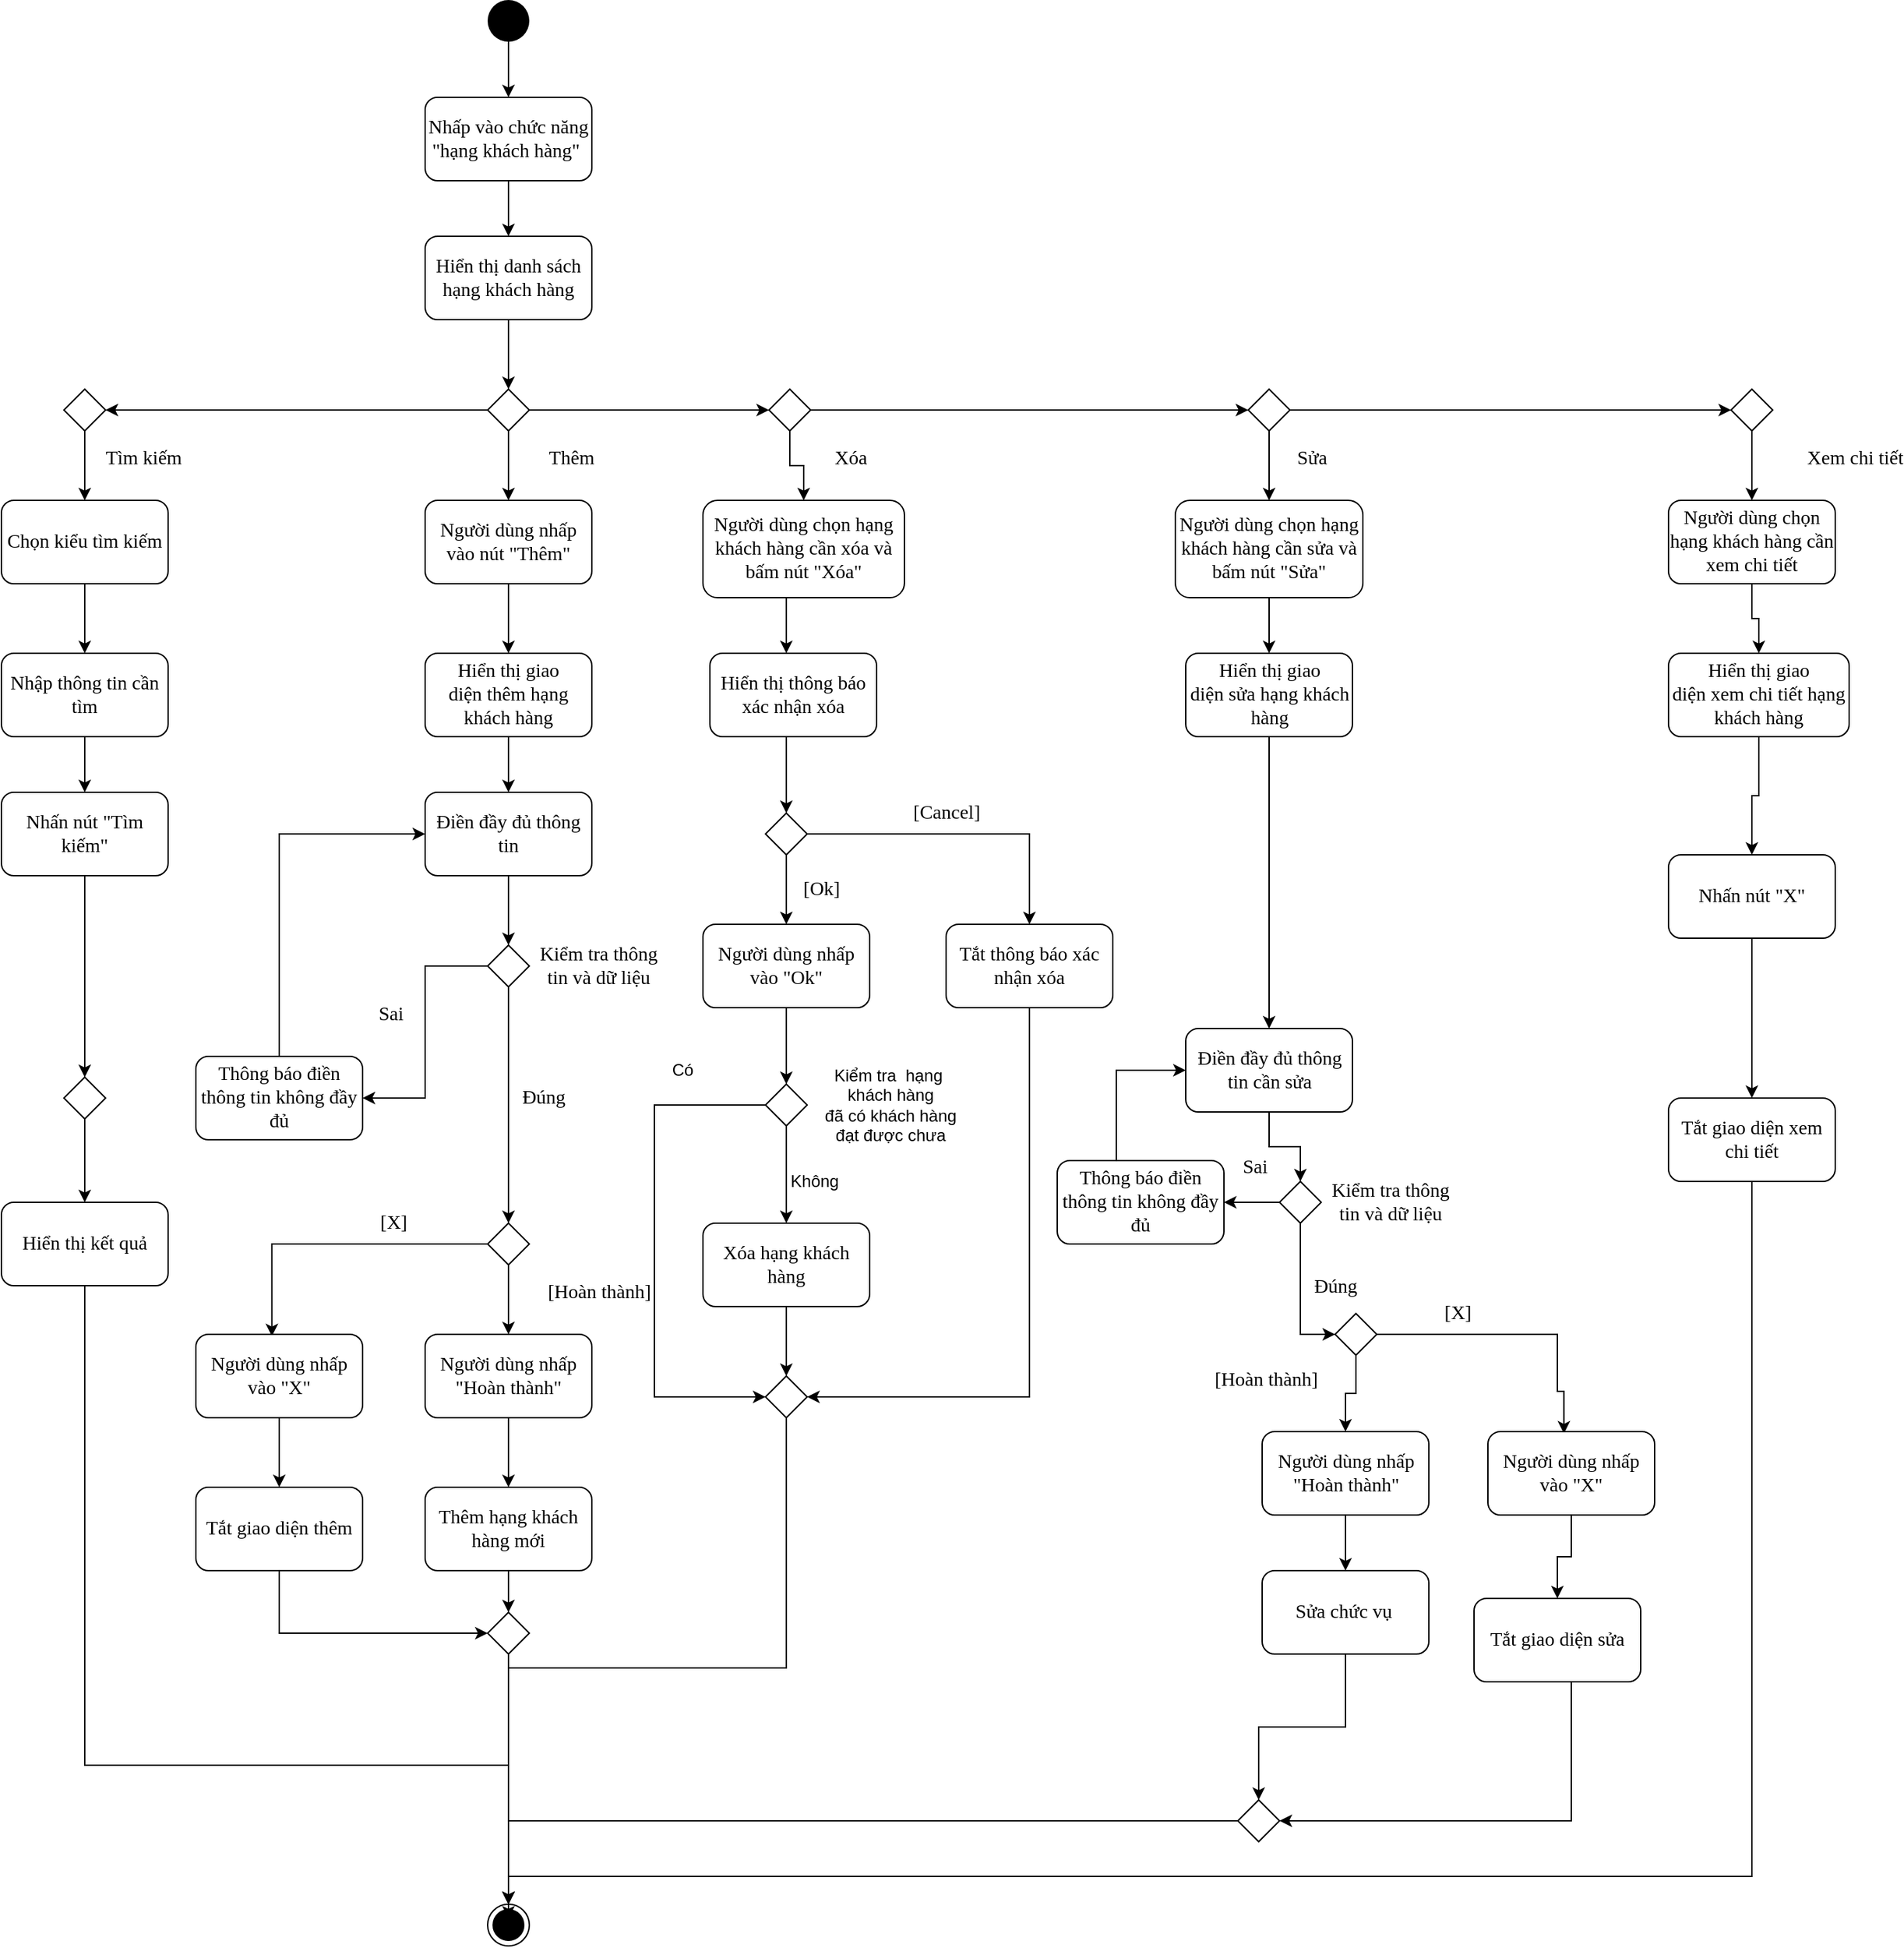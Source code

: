 <mxfile version="16.0.3" type="google"><diagram id="R2lEEEUBdFMjLlhIrx00" name="Page-1"><mxGraphModel dx="1085" dy="531" grid="1" gridSize="10" guides="1" tooltips="1" connect="1" arrows="1" fold="1" page="1" pageScale="1" pageWidth="850" pageHeight="1100" math="0" shadow="0" extFonts="Permanent Marker^https://fonts.googleapis.com/css?family=Permanent+Marker"><root><mxCell id="0"/><mxCell id="1" parent="0"/><mxCell id="E8nqPYiwU0nklTF7aahl-377" style="edgeStyle=orthogonalEdgeStyle;rounded=0;orthogonalLoop=1;jettySize=auto;html=1;fontFamily=Verdana;fontSize=14;" edge="1" parent="1" source="E8nqPYiwU0nklTF7aahl-378" target="E8nqPYiwU0nklTF7aahl-380"><mxGeometry relative="1" as="geometry"/></mxCell><mxCell id="E8nqPYiwU0nklTF7aahl-378" value="" style="ellipse;fillColor=#000000;strokeColor=none;fontFamily=Verdana;fontSize=14;" vertex="1" parent="1"><mxGeometry x="370" y="70" width="30" height="30" as="geometry"/></mxCell><mxCell id="E8nqPYiwU0nklTF7aahl-379" style="edgeStyle=orthogonalEdgeStyle;rounded=0;orthogonalLoop=1;jettySize=auto;html=1;fontFamily=Verdana;fontSize=14;" edge="1" parent="1" source="E8nqPYiwU0nklTF7aahl-380" target="E8nqPYiwU0nklTF7aahl-382"><mxGeometry relative="1" as="geometry"/></mxCell><mxCell id="E8nqPYiwU0nklTF7aahl-380" value="Nhấp vào chức năng &quot;hạng khách hàng&quot;&amp;nbsp;" style="rounded=1;whiteSpace=wrap;html=1;fontFamily=Verdana;fontSize=14;" vertex="1" parent="1"><mxGeometry x="325" y="140" width="120" height="60" as="geometry"/></mxCell><mxCell id="E8nqPYiwU0nklTF7aahl-381" style="edgeStyle=orthogonalEdgeStyle;rounded=0;orthogonalLoop=1;jettySize=auto;html=1;entryX=0.5;entryY=0;entryDx=0;entryDy=0;fontFamily=Verdana;fontSize=14;" edge="1" parent="1" source="E8nqPYiwU0nklTF7aahl-382" target="E8nqPYiwU0nklTF7aahl-389"><mxGeometry relative="1" as="geometry"/></mxCell><mxCell id="E8nqPYiwU0nklTF7aahl-382" value="&lt;span style=&quot;font-size: 14px&quot;&gt;Hiển thị danh sách hạng khách hàng&lt;/span&gt;" style="rounded=1;whiteSpace=wrap;html=1;fontFamily=Verdana;fontSize=14;" vertex="1" parent="1"><mxGeometry x="325" y="240" width="120" height="60" as="geometry"/></mxCell><mxCell id="E8nqPYiwU0nklTF7aahl-383" style="edgeStyle=orthogonalEdgeStyle;rounded=0;orthogonalLoop=1;jettySize=auto;html=1;fontFamily=Verdana;entryX=0.5;entryY=0;entryDx=0;entryDy=0;fontSize=14;" edge="1" parent="1" source="E8nqPYiwU0nklTF7aahl-389" target="E8nqPYiwU0nklTF7aahl-401"><mxGeometry relative="1" as="geometry"><mxPoint x="390" y="430" as="targetPoint"/><Array as="points"/></mxGeometry></mxCell><mxCell id="E8nqPYiwU0nklTF7aahl-384" value="Thêm" style="edgeLabel;html=1;align=center;verticalAlign=middle;resizable=0;points=[];fontFamily=Verdana;fontSize=14;" vertex="1" connectable="0" parent="E8nqPYiwU0nklTF7aahl-383"><mxGeometry x="0.241" y="1" relative="1" as="geometry"><mxPoint x="44" y="-10.83" as="offset"/></mxGeometry></mxCell><mxCell id="E8nqPYiwU0nklTF7aahl-385" style="edgeStyle=orthogonalEdgeStyle;rounded=0;orthogonalLoop=1;jettySize=auto;html=1;entryX=0;entryY=0.5;entryDx=0;entryDy=0;fontFamily=Verdana;fontSize=14;" edge="1" parent="1" source="E8nqPYiwU0nklTF7aahl-389" target="E8nqPYiwU0nklTF7aahl-414"><mxGeometry relative="1" as="geometry"/></mxCell><mxCell id="E8nqPYiwU0nklTF7aahl-386" value="Xóa" style="edgeLabel;html=1;align=center;verticalAlign=middle;resizable=0;points=[];fontFamily=Verdana;fontSize=14;" vertex="1" connectable="0" parent="E8nqPYiwU0nklTF7aahl-385"><mxGeometry x="0.148" y="2" relative="1" as="geometry"><mxPoint x="132" y="37" as="offset"/></mxGeometry></mxCell><mxCell id="E8nqPYiwU0nklTF7aahl-387" style="edgeStyle=orthogonalEdgeStyle;rounded=0;orthogonalLoop=1;jettySize=auto;html=1;entryX=1;entryY=0.5;entryDx=0;entryDy=0;fontFamily=Verdana;fontSize=14;" edge="1" parent="1" source="E8nqPYiwU0nklTF7aahl-389" target="E8nqPYiwU0nklTF7aahl-454"><mxGeometry relative="1" as="geometry"/></mxCell><mxCell id="E8nqPYiwU0nklTF7aahl-388" value="&lt;span style=&quot;font-size: 14px&quot;&gt;Tìm kiếm&lt;/span&gt;" style="edgeLabel;html=1;align=center;verticalAlign=middle;resizable=0;points=[];fontFamily=Verdana;fontSize=14;" vertex="1" connectable="0" parent="E8nqPYiwU0nklTF7aahl-387"><mxGeometry x="0.184" y="2" relative="1" as="geometry"><mxPoint x="-85" y="33" as="offset"/></mxGeometry></mxCell><mxCell id="E8nqPYiwU0nklTF7aahl-389" value="" style="rhombus;fontFamily=Verdana;fontSize=14;" vertex="1" parent="1"><mxGeometry x="370" y="350" width="30" height="30" as="geometry"/></mxCell><mxCell id="E8nqPYiwU0nklTF7aahl-390" style="edgeStyle=orthogonalEdgeStyle;rounded=0;orthogonalLoop=1;jettySize=auto;html=1;fontFamily=Verdana;fontSize=14;" edge="1" parent="1" source="E8nqPYiwU0nklTF7aahl-391" target="E8nqPYiwU0nklTF7aahl-393"><mxGeometry relative="1" as="geometry"/></mxCell><mxCell id="E8nqPYiwU0nklTF7aahl-391" value="&lt;span style=&quot;font-size: 14px&quot;&gt;Hiển thị&amp;nbsp;&lt;/span&gt;giao diện&lt;span style=&quot;font-size: 14px&quot;&gt;&amp;nbsp;thêm hạng khách hàng&lt;/span&gt;" style="rounded=1;whiteSpace=wrap;html=1;fontFamily=Verdana;fontSize=14;" vertex="1" parent="1"><mxGeometry x="325" y="540" width="120" height="60" as="geometry"/></mxCell><mxCell id="E8nqPYiwU0nklTF7aahl-392" style="edgeStyle=orthogonalEdgeStyle;rounded=0;orthogonalLoop=1;jettySize=auto;html=1;entryX=0.5;entryY=0;entryDx=0;entryDy=0;fontFamily=Verdana;fontSize=14;" edge="1" parent="1" source="E8nqPYiwU0nklTF7aahl-393" target="E8nqPYiwU0nklTF7aahl-465"><mxGeometry relative="1" as="geometry"/></mxCell><mxCell id="E8nqPYiwU0nklTF7aahl-393" value="Điền đầy đủ thông tin" style="rounded=1;whiteSpace=wrap;html=1;fontFamily=Verdana;fontSize=14;" vertex="1" parent="1"><mxGeometry x="325" y="640" width="120" height="60" as="geometry"/></mxCell><mxCell id="E8nqPYiwU0nklTF7aahl-394" style="edgeStyle=orthogonalEdgeStyle;rounded=0;orthogonalLoop=1;jettySize=auto;html=1;fontFamily=Verdana;fontSize=14;" edge="1" parent="1" source="E8nqPYiwU0nklTF7aahl-395" target="E8nqPYiwU0nklTF7aahl-403"><mxGeometry relative="1" as="geometry"/></mxCell><mxCell id="E8nqPYiwU0nklTF7aahl-395" value="Người dùng nhấp &quot;Hoàn thành&quot;" style="rounded=1;whiteSpace=wrap;html=1;fontFamily=Verdana;fontSize=14;" vertex="1" parent="1"><mxGeometry x="325" y="1030" width="120" height="60" as="geometry"/></mxCell><mxCell id="E8nqPYiwU0nklTF7aahl-396" value="[Hoàn thành]" style="edgeStyle=orthogonalEdgeStyle;rounded=0;orthogonalLoop=1;jettySize=auto;html=1;entryX=0.5;entryY=0;entryDx=0;entryDy=0;fontFamily=Verdana;fontSize=14;" edge="1" parent="1" source="E8nqPYiwU0nklTF7aahl-399" target="E8nqPYiwU0nklTF7aahl-395"><mxGeometry x="-0.2" y="65" relative="1" as="geometry"><Array as="points"><mxPoint x="385" y="1000"/><mxPoint x="385" y="1000"/></Array><mxPoint as="offset"/></mxGeometry></mxCell><mxCell id="E8nqPYiwU0nklTF7aahl-397" style="edgeStyle=orthogonalEdgeStyle;rounded=0;orthogonalLoop=1;jettySize=auto;html=1;entryX=0.456;entryY=0.023;entryDx=0;entryDy=0;entryPerimeter=0;fontFamily=Verdana;fontSize=14;" edge="1" parent="1" source="E8nqPYiwU0nklTF7aahl-399" target="E8nqPYiwU0nklTF7aahl-405"><mxGeometry relative="1" as="geometry"/></mxCell><mxCell id="E8nqPYiwU0nklTF7aahl-398" value="[X]" style="edgeLabel;html=1;align=center;verticalAlign=middle;resizable=0;points=[];fontFamily=Verdana;fontSize=14;" vertex="1" connectable="0" parent="E8nqPYiwU0nklTF7aahl-397"><mxGeometry x="-0.407" relative="1" as="geometry"><mxPoint x="-3.17" y="-15" as="offset"/></mxGeometry></mxCell><mxCell id="E8nqPYiwU0nklTF7aahl-399" value="" style="rhombus;fontFamily=Verdana;fontSize=14;" vertex="1" parent="1"><mxGeometry x="370" y="950" width="30" height="30" as="geometry"/></mxCell><mxCell id="E8nqPYiwU0nklTF7aahl-400" style="edgeStyle=orthogonalEdgeStyle;rounded=0;orthogonalLoop=1;jettySize=auto;html=1;fontFamily=Verdana;fontSize=14;" edge="1" parent="1" source="E8nqPYiwU0nklTF7aahl-401" target="E8nqPYiwU0nklTF7aahl-391"><mxGeometry relative="1" as="geometry"/></mxCell><mxCell id="E8nqPYiwU0nklTF7aahl-401" value="Người dùng nhấp vào nút &quot;Thêm&quot;" style="rounded=1;whiteSpace=wrap;html=1;fontFamily=Verdana;fontSize=14;" vertex="1" parent="1"><mxGeometry x="325" y="430" width="120" height="60" as="geometry"/></mxCell><mxCell id="E8nqPYiwU0nklTF7aahl-402" style="edgeStyle=orthogonalEdgeStyle;rounded=0;orthogonalLoop=1;jettySize=auto;html=1;entryX=0.5;entryY=0;entryDx=0;entryDy=0;fontFamily=Verdana;fontSize=14;" edge="1" parent="1" source="E8nqPYiwU0nklTF7aahl-403" target="E8nqPYiwU0nklTF7aahl-410"><mxGeometry relative="1" as="geometry"/></mxCell><mxCell id="E8nqPYiwU0nklTF7aahl-403" value="Thêm hạng khách hàng mới" style="rounded=1;whiteSpace=wrap;html=1;fontFamily=Verdana;fontSize=14;" vertex="1" parent="1"><mxGeometry x="325" y="1140" width="120" height="60" as="geometry"/></mxCell><mxCell id="E8nqPYiwU0nklTF7aahl-404" style="edgeStyle=orthogonalEdgeStyle;rounded=0;orthogonalLoop=1;jettySize=auto;html=1;entryX=0.5;entryY=0;entryDx=0;entryDy=0;fontFamily=Verdana;fontSize=14;" edge="1" parent="1" source="E8nqPYiwU0nklTF7aahl-405" target="E8nqPYiwU0nklTF7aahl-407"><mxGeometry relative="1" as="geometry"/></mxCell><mxCell id="E8nqPYiwU0nklTF7aahl-405" value="Người dùng nhấp vào &quot;X&quot;" style="rounded=1;whiteSpace=wrap;html=1;fontFamily=Verdana;fontSize=14;" vertex="1" parent="1"><mxGeometry x="160" y="1030" width="120" height="60" as="geometry"/></mxCell><mxCell id="E8nqPYiwU0nklTF7aahl-406" style="edgeStyle=orthogonalEdgeStyle;rounded=0;orthogonalLoop=1;jettySize=auto;html=1;entryX=0;entryY=0.5;entryDx=0;entryDy=0;fontFamily=Verdana;fontSize=14;" edge="1" parent="1" source="E8nqPYiwU0nklTF7aahl-407" target="E8nqPYiwU0nklTF7aahl-410"><mxGeometry relative="1" as="geometry"><Array as="points"><mxPoint x="220" y="1245"/></Array></mxGeometry></mxCell><mxCell id="E8nqPYiwU0nklTF7aahl-407" value="&lt;span style=&quot;font-size: 14px&quot;&gt;Tắt&amp;nbsp;&lt;/span&gt;giao diện&lt;span style=&quot;font-size: 14px&quot;&gt;&amp;nbsp;thêm&lt;/span&gt;" style="rounded=1;whiteSpace=wrap;html=1;fontFamily=Verdana;fontSize=14;" vertex="1" parent="1"><mxGeometry x="160" y="1140" width="120" height="60" as="geometry"/></mxCell><mxCell id="E8nqPYiwU0nklTF7aahl-408" value="" style="ellipse;html=1;shape=endState;fillColor=#000000;strokeColor=#000000;fontFamily=Verdana;fontSize=14;" vertex="1" parent="1"><mxGeometry x="370" y="1440" width="30" height="30" as="geometry"/></mxCell><mxCell id="E8nqPYiwU0nklTF7aahl-409" style="edgeStyle=orthogonalEdgeStyle;rounded=0;orthogonalLoop=1;jettySize=auto;html=1;fontFamily=Verdana;fontSize=14;" edge="1" parent="1" source="E8nqPYiwU0nklTF7aahl-410" target="E8nqPYiwU0nklTF7aahl-408"><mxGeometry relative="1" as="geometry"/></mxCell><mxCell id="E8nqPYiwU0nklTF7aahl-410" value="" style="rhombus;fontFamily=Verdana;fontSize=14;" vertex="1" parent="1"><mxGeometry x="370" y="1230" width="30" height="30" as="geometry"/></mxCell><mxCell id="E8nqPYiwU0nklTF7aahl-411" style="edgeStyle=orthogonalEdgeStyle;rounded=0;orthogonalLoop=1;jettySize=auto;html=1;entryX=0.5;entryY=0;entryDx=0;entryDy=0;fontFamily=Verdana;fontSize=14;" edge="1" parent="1" source="E8nqPYiwU0nklTF7aahl-414" target="E8nqPYiwU0nklTF7aahl-416"><mxGeometry relative="1" as="geometry"/></mxCell><mxCell id="E8nqPYiwU0nklTF7aahl-412" style="edgeStyle=orthogonalEdgeStyle;rounded=0;orthogonalLoop=1;jettySize=auto;html=1;fontFamily=Verdana;fontSize=14;" edge="1" parent="1" source="E8nqPYiwU0nklTF7aahl-414" target="E8nqPYiwU0nklTF7aahl-435"><mxGeometry relative="1" as="geometry"/></mxCell><mxCell id="E8nqPYiwU0nklTF7aahl-413" value="Sửa" style="edgeLabel;html=1;align=center;verticalAlign=middle;resizable=0;points=[];fontFamily=Verdana;fontSize=14;" vertex="1" connectable="0" parent="E8nqPYiwU0nklTF7aahl-412"><mxGeometry x="-0.197" y="3" relative="1" as="geometry"><mxPoint x="234" y="38" as="offset"/></mxGeometry></mxCell><mxCell id="E8nqPYiwU0nklTF7aahl-414" value="" style="rhombus;fontFamily=Verdana;fontSize=14;" vertex="1" parent="1"><mxGeometry x="572.5" y="350" width="30" height="30" as="geometry"/></mxCell><mxCell id="E8nqPYiwU0nklTF7aahl-415" style="edgeStyle=orthogonalEdgeStyle;rounded=0;orthogonalLoop=1;jettySize=auto;html=1;fontFamily=Verdana;fontSize=14;" edge="1" parent="1" source="E8nqPYiwU0nklTF7aahl-416" target="E8nqPYiwU0nklTF7aahl-418"><mxGeometry relative="1" as="geometry"><Array as="points"><mxPoint x="585" y="510"/><mxPoint x="585" y="510"/></Array></mxGeometry></mxCell><mxCell id="E8nqPYiwU0nklTF7aahl-416" value="Người dùng chọn hạng khách hàng cần xóa và bấm nút &quot;Xóa&quot;" style="rounded=1;whiteSpace=wrap;html=1;fontFamily=Verdana;fontSize=14;" vertex="1" parent="1"><mxGeometry x="525" y="430" width="145" height="70" as="geometry"/></mxCell><mxCell id="E8nqPYiwU0nklTF7aahl-417" style="edgeStyle=orthogonalEdgeStyle;rounded=0;orthogonalLoop=1;jettySize=auto;html=1;entryX=0.5;entryY=0;entryDx=0;entryDy=0;fontFamily=Verdana;fontSize=14;" edge="1" parent="1" source="E8nqPYiwU0nklTF7aahl-418" target="E8nqPYiwU0nklTF7aahl-423"><mxGeometry relative="1" as="geometry"><Array as="points"><mxPoint x="585" y="610"/><mxPoint x="585" y="610"/></Array></mxGeometry></mxCell><mxCell id="E8nqPYiwU0nklTF7aahl-418" value="&lt;span style=&quot;font-size: 14px&quot;&gt;Hiển thị thông báo xác nhận xóa&lt;/span&gt;" style="rounded=1;whiteSpace=wrap;html=1;fontFamily=Verdana;fontSize=14;" vertex="1" parent="1"><mxGeometry x="530" y="540" width="120" height="60" as="geometry"/></mxCell><mxCell id="E8nqPYiwU0nklTF7aahl-419" style="edgeStyle=orthogonalEdgeStyle;rounded=0;orthogonalLoop=1;jettySize=auto;html=1;fontFamily=Verdana;fontSize=14;" edge="1" parent="1" source="E8nqPYiwU0nklTF7aahl-423" target="E8nqPYiwU0nklTF7aahl-425"><mxGeometry relative="1" as="geometry"><Array as="points"><mxPoint x="585" y="710"/><mxPoint x="585" y="710"/></Array></mxGeometry></mxCell><mxCell id="E8nqPYiwU0nklTF7aahl-420" value="[Ok]" style="edgeLabel;html=1;align=center;verticalAlign=middle;resizable=0;points=[];fontFamily=Verdana;fontSize=14;" vertex="1" connectable="0" parent="E8nqPYiwU0nklTF7aahl-419"><mxGeometry x="0.267" y="-2" relative="1" as="geometry"><mxPoint x="27" y="-6.67" as="offset"/></mxGeometry></mxCell><mxCell id="E8nqPYiwU0nklTF7aahl-421" style="edgeStyle=orthogonalEdgeStyle;rounded=0;orthogonalLoop=1;jettySize=auto;html=1;entryX=0.5;entryY=0;entryDx=0;entryDy=0;fontFamily=Verdana;fontSize=14;" edge="1" parent="1" source="E8nqPYiwU0nklTF7aahl-423" target="E8nqPYiwU0nklTF7aahl-429"><mxGeometry relative="1" as="geometry"/></mxCell><mxCell id="E8nqPYiwU0nklTF7aahl-422" value="[Cancel]" style="edgeLabel;html=1;align=center;verticalAlign=middle;resizable=0;points=[];fontFamily=Verdana;fontSize=14;" vertex="1" connectable="0" parent="E8nqPYiwU0nklTF7aahl-421"><mxGeometry x="-0.014" y="3" relative="1" as="geometry"><mxPoint x="-10.83" y="-12" as="offset"/></mxGeometry></mxCell><mxCell id="E8nqPYiwU0nklTF7aahl-423" value="" style="rhombus;fontFamily=Verdana;fontSize=14;" vertex="1" parent="1"><mxGeometry x="570" y="655" width="30" height="30" as="geometry"/></mxCell><mxCell id="E8nqPYiwU0nklTF7aahl-425" value="Người dùng nhấp vào &quot;Ok&quot;" style="rounded=1;whiteSpace=wrap;html=1;fontFamily=Verdana;fontSize=14;" vertex="1" parent="1"><mxGeometry x="525" y="735" width="120" height="60" as="geometry"/></mxCell><mxCell id="E8nqPYiwU0nklTF7aahl-426" style="edgeStyle=orthogonalEdgeStyle;rounded=0;orthogonalLoop=1;jettySize=auto;html=1;fontFamily=Verdana;fontSize=14;" edge="1" parent="1" source="E8nqPYiwU0nklTF7aahl-427" target="E8nqPYiwU0nklTF7aahl-431"><mxGeometry relative="1" as="geometry"/></mxCell><mxCell id="E8nqPYiwU0nklTF7aahl-427" value="Xóa hạng khách hàng" style="rounded=1;whiteSpace=wrap;html=1;fontFamily=Verdana;fontSize=14;" vertex="1" parent="1"><mxGeometry x="525" y="950" width="120" height="60" as="geometry"/></mxCell><mxCell id="E8nqPYiwU0nklTF7aahl-428" style="edgeStyle=orthogonalEdgeStyle;rounded=0;orthogonalLoop=1;jettySize=auto;html=1;entryX=1;entryY=0.5;entryDx=0;entryDy=0;" edge="1" parent="1" source="E8nqPYiwU0nklTF7aahl-429" target="E8nqPYiwU0nklTF7aahl-431"><mxGeometry relative="1" as="geometry"><Array as="points"><mxPoint x="760" y="1075"/></Array></mxGeometry></mxCell><mxCell id="E8nqPYiwU0nklTF7aahl-429" value="Tắt thông báo xác nhận xóa" style="rounded=1;whiteSpace=wrap;html=1;fontFamily=Verdana;fontSize=14;" vertex="1" parent="1"><mxGeometry x="700" y="735" width="120" height="60" as="geometry"/></mxCell><mxCell id="E8nqPYiwU0nklTF7aahl-430" style="edgeStyle=orthogonalEdgeStyle;rounded=0;orthogonalLoop=1;jettySize=auto;html=1;fontFamily=Verdana;fontSize=14;" edge="1" parent="1" source="E8nqPYiwU0nklTF7aahl-431" target="E8nqPYiwU0nklTF7aahl-408"><mxGeometry relative="1" as="geometry"><Array as="points"><mxPoint x="585" y="1270"/><mxPoint x="385" y="1270"/></Array></mxGeometry></mxCell><mxCell id="E8nqPYiwU0nklTF7aahl-431" value="" style="rhombus;fontFamily=Verdana;fontSize=14;" vertex="1" parent="1"><mxGeometry x="570" y="1060" width="30" height="30" as="geometry"/></mxCell><mxCell id="E8nqPYiwU0nklTF7aahl-432" style="edgeStyle=orthogonalEdgeStyle;rounded=0;orthogonalLoop=1;jettySize=auto;html=1;entryX=0.5;entryY=0;entryDx=0;entryDy=0;fontFamily=Verdana;fontSize=14;" edge="1" parent="1" source="E8nqPYiwU0nklTF7aahl-435" target="E8nqPYiwU0nklTF7aahl-437"><mxGeometry relative="1" as="geometry"/></mxCell><mxCell id="E8nqPYiwU0nklTF7aahl-433" style="edgeStyle=orthogonalEdgeStyle;rounded=0;orthogonalLoop=1;jettySize=auto;html=1;entryX=0;entryY=0.5;entryDx=0;entryDy=0;fontFamily=Verdana;fontSize=14;" edge="1" parent="1" source="E8nqPYiwU0nklTF7aahl-435" target="E8nqPYiwU0nklTF7aahl-441"><mxGeometry relative="1" as="geometry"/></mxCell><mxCell id="E8nqPYiwU0nklTF7aahl-434" value="Xem chi tiết" style="edgeLabel;html=1;align=center;verticalAlign=middle;resizable=0;points=[];fontFamily=Verdana;fontSize=14;" vertex="1" connectable="0" parent="E8nqPYiwU0nklTF7aahl-433"><mxGeometry x="0.077" y="1" relative="1" as="geometry"><mxPoint x="235" y="36" as="offset"/></mxGeometry></mxCell><mxCell id="E8nqPYiwU0nklTF7aahl-435" value="" style="rhombus;fontFamily=Verdana;fontSize=14;" vertex="1" parent="1"><mxGeometry x="917.5" y="350" width="30" height="30" as="geometry"/></mxCell><mxCell id="E8nqPYiwU0nklTF7aahl-436" style="edgeStyle=orthogonalEdgeStyle;rounded=0;orthogonalLoop=1;jettySize=auto;html=1;fontFamily=Verdana;fontSize=14;" edge="1" parent="1" source="E8nqPYiwU0nklTF7aahl-437" target="E8nqPYiwU0nklTF7aahl-439"><mxGeometry relative="1" as="geometry"/></mxCell><mxCell id="E8nqPYiwU0nklTF7aahl-437" value="Người dùng chọn hạng khách hàng cần sửa và bấm nút &quot;Sửa&quot;" style="rounded=1;whiteSpace=wrap;html=1;fontFamily=Verdana;fontSize=14;" vertex="1" parent="1"><mxGeometry x="865" y="430" width="135" height="70" as="geometry"/></mxCell><mxCell id="E8nqPYiwU0nklTF7aahl-438" style="edgeStyle=orthogonalEdgeStyle;rounded=0;orthogonalLoop=1;jettySize=auto;html=1;" edge="1" parent="1" source="E8nqPYiwU0nklTF7aahl-439" target="E8nqPYiwU0nklTF7aahl-470"><mxGeometry relative="1" as="geometry"/></mxCell><mxCell id="E8nqPYiwU0nklTF7aahl-439" value="Hiển thị giao diện&amp;nbsp;sửa hạng khách hàng" style="rounded=1;whiteSpace=wrap;html=1;fontFamily=Verdana;fontSize=14;" vertex="1" parent="1"><mxGeometry x="872.5" y="540" width="120" height="60" as="geometry"/></mxCell><mxCell id="E8nqPYiwU0nklTF7aahl-440" style="edgeStyle=orthogonalEdgeStyle;rounded=0;orthogonalLoop=1;jettySize=auto;html=1;fontFamily=Verdana;fontSize=14;" edge="1" parent="1" source="E8nqPYiwU0nklTF7aahl-441" target="E8nqPYiwU0nklTF7aahl-443"><mxGeometry relative="1" as="geometry"/></mxCell><mxCell id="E8nqPYiwU0nklTF7aahl-441" value="" style="rhombus;fontFamily=Verdana;fontSize=14;" vertex="1" parent="1"><mxGeometry x="1265" y="350" width="30" height="30" as="geometry"/></mxCell><mxCell id="E8nqPYiwU0nklTF7aahl-442" style="edgeStyle=orthogonalEdgeStyle;rounded=0;orthogonalLoop=1;jettySize=auto;html=1;fontFamily=Verdana;fontSize=14;" edge="1" parent="1" source="E8nqPYiwU0nklTF7aahl-443" target="E8nqPYiwU0nklTF7aahl-447"><mxGeometry relative="1" as="geometry"/></mxCell><mxCell id="E8nqPYiwU0nklTF7aahl-443" value="Người dùng chọn hạng khách hàng cần xem chi tiết" style="rounded=1;whiteSpace=wrap;html=1;fontFamily=Verdana;fontSize=14;" vertex="1" parent="1"><mxGeometry x="1220" y="430" width="120" height="60" as="geometry"/></mxCell><mxCell id="E8nqPYiwU0nklTF7aahl-444" style="edgeStyle=orthogonalEdgeStyle;rounded=0;orthogonalLoop=1;jettySize=auto;html=1;entryX=0.5;entryY=0;entryDx=0;entryDy=0;fontFamily=Verdana;fontSize=14;" edge="1" parent="1" source="E8nqPYiwU0nklTF7aahl-445" target="E8nqPYiwU0nklTF7aahl-408"><mxGeometry relative="1" as="geometry"/></mxCell><mxCell id="E8nqPYiwU0nklTF7aahl-445" value="" style="rhombus;fontFamily=Verdana;fontSize=14;" vertex="1" parent="1"><mxGeometry x="910" y="1365" width="30" height="30" as="geometry"/></mxCell><mxCell id="E8nqPYiwU0nklTF7aahl-446" style="edgeStyle=orthogonalEdgeStyle;rounded=0;orthogonalLoop=1;jettySize=auto;html=1;entryX=0.5;entryY=0;entryDx=0;entryDy=0;" edge="1" parent="1" source="E8nqPYiwU0nklTF7aahl-447" target="E8nqPYiwU0nklTF7aahl-493"><mxGeometry relative="1" as="geometry"/></mxCell><mxCell id="E8nqPYiwU0nklTF7aahl-447" value="&lt;span style=&quot;font-size: 14px&quot;&gt;Hiển thị&amp;nbsp;&lt;/span&gt;giao diện&lt;span style=&quot;font-size: 14px&quot;&gt;&amp;nbsp;xem chi tiết hạng khách hàng&lt;/span&gt;" style="rounded=1;whiteSpace=wrap;html=1;fontFamily=Verdana;fontSize=14;" vertex="1" parent="1"><mxGeometry x="1220" y="540" width="130" height="60" as="geometry"/></mxCell><mxCell id="E8nqPYiwU0nklTF7aahl-448" style="edgeStyle=orthogonalEdgeStyle;rounded=0;orthogonalLoop=1;jettySize=auto;html=1;entryX=0.5;entryY=0;entryDx=0;entryDy=0;fontFamily=Verdana;fontSize=14;" edge="1" parent="1" target="E8nqPYiwU0nklTF7aahl-408"><mxGeometry relative="1" as="geometry"><Array as="points"><mxPoint x="1280" y="1420"/><mxPoint x="385" y="1420"/></Array><mxPoint x="1280" y="1295" as="sourcePoint"/></mxGeometry></mxCell><mxCell id="E8nqPYiwU0nklTF7aahl-449" style="edgeStyle=orthogonalEdgeStyle;rounded=0;orthogonalLoop=1;jettySize=auto;html=1;entryX=0.5;entryY=0;entryDx=0;entryDy=0;fontFamily=Verdana;fontSize=14;" edge="1" parent="1" source="E8nqPYiwU0nklTF7aahl-450" target="E8nqPYiwU0nklTF7aahl-456"><mxGeometry relative="1" as="geometry"/></mxCell><mxCell id="E8nqPYiwU0nklTF7aahl-450" value="&lt;span style=&quot;font-size: 14px&quot;&gt;Nhập thông tin cần tìm&lt;/span&gt;" style="rounded=1;whiteSpace=wrap;html=1;fontFamily=Verdana;fontSize=14;" vertex="1" parent="1"><mxGeometry x="20" y="540" width="120" height="60" as="geometry"/></mxCell><mxCell id="E8nqPYiwU0nklTF7aahl-451" style="edgeStyle=orthogonalEdgeStyle;rounded=0;orthogonalLoop=1;jettySize=auto;html=1;fontFamily=Verdana;fontSize=14;" edge="1" parent="1" source="E8nqPYiwU0nklTF7aahl-452" target="E8nqPYiwU0nklTF7aahl-450"><mxGeometry relative="1" as="geometry"/></mxCell><mxCell id="E8nqPYiwU0nklTF7aahl-452" value="&lt;span style=&quot;font-size: 14px&quot;&gt;Chọn kiểu tìm kiếm&lt;/span&gt;" style="rounded=1;whiteSpace=wrap;html=1;fontFamily=Verdana;fontSize=14;" vertex="1" parent="1"><mxGeometry x="20" y="430" width="120" height="60" as="geometry"/></mxCell><mxCell id="E8nqPYiwU0nklTF7aahl-453" style="edgeStyle=orthogonalEdgeStyle;rounded=0;orthogonalLoop=1;jettySize=auto;html=1;fontFamily=Verdana;fontSize=14;" edge="1" parent="1" source="E8nqPYiwU0nklTF7aahl-454" target="E8nqPYiwU0nklTF7aahl-452"><mxGeometry relative="1" as="geometry"/></mxCell><mxCell id="E8nqPYiwU0nklTF7aahl-454" value="" style="rhombus;fontFamily=Verdana;fontSize=14;" vertex="1" parent="1"><mxGeometry x="65" y="350" width="30" height="30" as="geometry"/></mxCell><mxCell id="E8nqPYiwU0nklTF7aahl-455" style="edgeStyle=orthogonalEdgeStyle;rounded=0;orthogonalLoop=1;jettySize=auto;html=1;entryX=0.5;entryY=0;entryDx=0;entryDy=0;fontFamily=Verdana;fontSize=14;" edge="1" parent="1" source="E8nqPYiwU0nklTF7aahl-456" target="E8nqPYiwU0nklTF7aahl-460"><mxGeometry relative="1" as="geometry"/></mxCell><mxCell id="E8nqPYiwU0nklTF7aahl-456" value="&lt;span style=&quot;font-size: 14px&quot;&gt;Nhấn nút &quot;Tìm kiếm&quot;&lt;/span&gt;" style="rounded=1;whiteSpace=wrap;html=1;fontFamily=Verdana;fontSize=14;" vertex="1" parent="1"><mxGeometry x="20" y="640" width="120" height="60" as="geometry"/></mxCell><mxCell id="E8nqPYiwU0nklTF7aahl-457" style="edgeStyle=orthogonalEdgeStyle;rounded=0;orthogonalLoop=1;jettySize=auto;html=1;entryX=0.5;entryY=0.344;entryDx=0;entryDy=0;entryPerimeter=0;fontFamily=Verdana;fontSize=14;" edge="1" parent="1" source="E8nqPYiwU0nklTF7aahl-458" target="E8nqPYiwU0nklTF7aahl-408"><mxGeometry relative="1" as="geometry"><Array as="points"><mxPoint x="80" y="1340"/><mxPoint x="385" y="1340"/></Array></mxGeometry></mxCell><mxCell id="E8nqPYiwU0nklTF7aahl-458" value="&lt;span style=&quot;font-size: 14px;&quot;&gt;Hiển thị kết quả&lt;/span&gt;" style="rounded=1;whiteSpace=wrap;html=1;fontFamily=Verdana;fontSize=14;" vertex="1" parent="1"><mxGeometry x="20" y="935" width="120" height="60" as="geometry"/></mxCell><mxCell id="E8nqPYiwU0nklTF7aahl-459" style="edgeStyle=orthogonalEdgeStyle;rounded=0;orthogonalLoop=1;jettySize=auto;html=1;entryX=0.5;entryY=0;entryDx=0;entryDy=0;fontFamily=Verdana;fontSize=14;" edge="1" parent="1" source="E8nqPYiwU0nklTF7aahl-460" target="E8nqPYiwU0nklTF7aahl-458"><mxGeometry relative="1" as="geometry"/></mxCell><mxCell id="E8nqPYiwU0nklTF7aahl-460" value="" style="rhombus;fontFamily=Verdana;fontSize=14;" vertex="1" parent="1"><mxGeometry x="65" y="845" width="30" height="30" as="geometry"/></mxCell><mxCell id="E8nqPYiwU0nklTF7aahl-461" style="edgeStyle=orthogonalEdgeStyle;rounded=0;orthogonalLoop=1;jettySize=auto;html=1;entryX=1;entryY=0.5;entryDx=0;entryDy=0;fontFamily=Verdana;fontSize=14;" edge="1" parent="1" source="E8nqPYiwU0nklTF7aahl-465" target="E8nqPYiwU0nklTF7aahl-467"><mxGeometry relative="1" as="geometry"/></mxCell><mxCell id="E8nqPYiwU0nklTF7aahl-462" value="Sai" style="edgeLabel;html=1;align=center;verticalAlign=middle;resizable=0;points=[];fontFamily=Verdana;fontSize=14;" vertex="1" connectable="0" parent="E8nqPYiwU0nklTF7aahl-461"><mxGeometry x="0.229" y="4" relative="1" as="geometry"><mxPoint x="-29" y="-34" as="offset"/></mxGeometry></mxCell><mxCell id="E8nqPYiwU0nklTF7aahl-463" style="edgeStyle=orthogonalEdgeStyle;rounded=0;orthogonalLoop=1;jettySize=auto;html=1;fontFamily=Verdana;fontSize=14;" edge="1" parent="1" source="E8nqPYiwU0nklTF7aahl-465" target="E8nqPYiwU0nklTF7aahl-399"><mxGeometry relative="1" as="geometry"/></mxCell><mxCell id="E8nqPYiwU0nklTF7aahl-464" value="Đúng" style="edgeLabel;html=1;align=center;verticalAlign=middle;resizable=0;points=[];fontFamily=Verdana;fontSize=14;" vertex="1" connectable="0" parent="E8nqPYiwU0nklTF7aahl-463"><mxGeometry x="-0.251" y="-3" relative="1" as="geometry"><mxPoint x="28" y="16" as="offset"/></mxGeometry></mxCell><mxCell id="E8nqPYiwU0nklTF7aahl-465" value="" style="rhombus;fontFamily=Verdana;fontSize=14;" vertex="1" parent="1"><mxGeometry x="370" y="750" width="30" height="30" as="geometry"/></mxCell><mxCell id="E8nqPYiwU0nklTF7aahl-466" style="edgeStyle=orthogonalEdgeStyle;rounded=0;orthogonalLoop=1;jettySize=auto;html=1;entryX=0;entryY=0.5;entryDx=0;entryDy=0;fontFamily=Verdana;fontSize=14;" edge="1" parent="1" source="E8nqPYiwU0nklTF7aahl-467" target="E8nqPYiwU0nklTF7aahl-393"><mxGeometry relative="1" as="geometry"><Array as="points"><mxPoint x="220" y="670"/></Array></mxGeometry></mxCell><mxCell id="E8nqPYiwU0nklTF7aahl-467" value="&lt;span style=&quot;background-color: rgb(255 , 255 , 255) ; font-size: 14px&quot;&gt;Thông báo điền thông tin không đầy đủ&lt;/span&gt;" style="rounded=1;whiteSpace=wrap;html=1;fontFamily=Verdana;fontSize=14;" vertex="1" parent="1"><mxGeometry x="160" y="830" width="120" height="60" as="geometry"/></mxCell><mxCell id="E8nqPYiwU0nklTF7aahl-468" value="Kiểm tra thông tin và dữ liệu" style="text;html=1;strokeColor=none;fillColor=none;align=center;verticalAlign=middle;whiteSpace=wrap;rounded=0;fontFamily=Verdana;fontSize=14;" vertex="1" parent="1"><mxGeometry x="400" y="740" width="100" height="50" as="geometry"/></mxCell><mxCell id="E8nqPYiwU0nklTF7aahl-469" style="edgeStyle=orthogonalEdgeStyle;rounded=0;orthogonalLoop=1;jettySize=auto;html=1;entryX=0.5;entryY=0;entryDx=0;entryDy=0;fontFamily=Verdana;fontSize=14;" edge="1" parent="1" source="E8nqPYiwU0nklTF7aahl-470" target="E8nqPYiwU0nklTF7aahl-487"><mxGeometry relative="1" as="geometry"/></mxCell><mxCell id="E8nqPYiwU0nklTF7aahl-470" value="Điền đầy đủ thông tin cần sửa" style="rounded=1;whiteSpace=wrap;html=1;fontFamily=Verdana;fontSize=14;" vertex="1" parent="1"><mxGeometry x="872.5" y="810" width="120" height="60" as="geometry"/></mxCell><mxCell id="E8nqPYiwU0nklTF7aahl-471" style="edgeStyle=orthogonalEdgeStyle;rounded=0;orthogonalLoop=1;jettySize=auto;html=1;fontFamily=Verdana;fontSize=14;" edge="1" parent="1" source="E8nqPYiwU0nklTF7aahl-472" target="E8nqPYiwU0nklTF7aahl-478"><mxGeometry relative="1" as="geometry"/></mxCell><mxCell id="E8nqPYiwU0nklTF7aahl-472" value="Người dùng nhấp &quot;Hoàn thành&quot;" style="rounded=1;whiteSpace=wrap;html=1;fontFamily=Verdana;fontSize=14;" vertex="1" parent="1"><mxGeometry x="927.5" y="1100" width="120" height="60" as="geometry"/></mxCell><mxCell id="E8nqPYiwU0nklTF7aahl-473" style="edgeStyle=orthogonalEdgeStyle;rounded=0;orthogonalLoop=1;jettySize=auto;html=1;entryX=0.456;entryY=0.023;entryDx=0;entryDy=0;entryPerimeter=0;fontFamily=Verdana;fontSize=14;" edge="1" parent="1" source="E8nqPYiwU0nklTF7aahl-476" target="E8nqPYiwU0nklTF7aahl-480"><mxGeometry relative="1" as="geometry"><Array as="points"><mxPoint x="1140" y="1030"/><mxPoint x="1140" y="1071"/></Array></mxGeometry></mxCell><mxCell id="E8nqPYiwU0nklTF7aahl-474" value="[X]" style="edgeLabel;html=1;align=center;verticalAlign=middle;resizable=0;points=[];fontFamily=Verdana;fontSize=14;" vertex="1" connectable="0" parent="E8nqPYiwU0nklTF7aahl-473"><mxGeometry x="-0.407" relative="1" as="geometry"><mxPoint x="-3.17" y="-15" as="offset"/></mxGeometry></mxCell><mxCell id="E8nqPYiwU0nklTF7aahl-475" style="edgeStyle=orthogonalEdgeStyle;rounded=0;orthogonalLoop=1;jettySize=auto;html=1;entryX=0.5;entryY=0;entryDx=0;entryDy=0;" edge="1" parent="1" source="E8nqPYiwU0nklTF7aahl-476" target="E8nqPYiwU0nklTF7aahl-472"><mxGeometry relative="1" as="geometry"/></mxCell><mxCell id="E8nqPYiwU0nklTF7aahl-476" value="" style="rhombus;fontFamily=Verdana;fontSize=14;" vertex="1" parent="1"><mxGeometry x="980" y="1015" width="30" height="30" as="geometry"/></mxCell><mxCell id="E8nqPYiwU0nklTF7aahl-477" style="edgeStyle=orthogonalEdgeStyle;rounded=0;orthogonalLoop=1;jettySize=auto;html=1;entryX=0.5;entryY=0;entryDx=0;entryDy=0;" edge="1" parent="1" source="E8nqPYiwU0nklTF7aahl-478" target="E8nqPYiwU0nklTF7aahl-445"><mxGeometry relative="1" as="geometry"/></mxCell><mxCell id="E8nqPYiwU0nklTF7aahl-478" value="Sửa chức vụ&amp;nbsp;" style="rounded=1;whiteSpace=wrap;html=1;fontFamily=Verdana;fontSize=14;" vertex="1" parent="1"><mxGeometry x="927.5" y="1200" width="120" height="60" as="geometry"/></mxCell><mxCell id="E8nqPYiwU0nklTF7aahl-479" style="edgeStyle=orthogonalEdgeStyle;rounded=0;orthogonalLoop=1;jettySize=auto;html=1;entryX=0.5;entryY=0;entryDx=0;entryDy=0;fontFamily=Verdana;fontSize=14;" edge="1" parent="1" source="E8nqPYiwU0nklTF7aahl-480" target="E8nqPYiwU0nklTF7aahl-482"><mxGeometry relative="1" as="geometry"/></mxCell><mxCell id="E8nqPYiwU0nklTF7aahl-480" value="Người dùng nhấp vào &quot;X&quot;" style="rounded=1;whiteSpace=wrap;html=1;fontFamily=Verdana;fontSize=14;" vertex="1" parent="1"><mxGeometry x="1090" y="1100" width="120" height="60" as="geometry"/></mxCell><mxCell id="E8nqPYiwU0nklTF7aahl-481" style="edgeStyle=orthogonalEdgeStyle;rounded=0;orthogonalLoop=1;jettySize=auto;html=1;entryX=1;entryY=0.5;entryDx=0;entryDy=0;" edge="1" parent="1" source="E8nqPYiwU0nklTF7aahl-482" target="E8nqPYiwU0nklTF7aahl-445"><mxGeometry relative="1" as="geometry"><Array as="points"><mxPoint x="1150" y="1380"/></Array></mxGeometry></mxCell><mxCell id="E8nqPYiwU0nklTF7aahl-482" value="&lt;span style=&quot;font-size: 14px&quot;&gt;Tắt&amp;nbsp;&lt;/span&gt;giao diện&lt;span style=&quot;font-size: 14px&quot;&gt;&amp;nbsp;sửa&lt;/span&gt;" style="rounded=1;whiteSpace=wrap;html=1;fontFamily=Verdana;fontSize=14;" vertex="1" parent="1"><mxGeometry x="1080" y="1220" width="120" height="60" as="geometry"/></mxCell><mxCell id="E8nqPYiwU0nklTF7aahl-483" style="edgeStyle=orthogonalEdgeStyle;rounded=0;orthogonalLoop=1;jettySize=auto;html=1;entryX=1;entryY=0.5;entryDx=0;entryDy=0;fontFamily=Verdana;fontSize=14;" edge="1" parent="1" source="E8nqPYiwU0nklTF7aahl-487" target="E8nqPYiwU0nklTF7aahl-489"><mxGeometry relative="1" as="geometry"/></mxCell><mxCell id="E8nqPYiwU0nklTF7aahl-484" value="Sai" style="edgeLabel;html=1;align=center;verticalAlign=middle;resizable=0;points=[];fontFamily=Verdana;fontSize=14;" vertex="1" connectable="0" parent="E8nqPYiwU0nklTF7aahl-483"><mxGeometry x="0.229" y="4" relative="1" as="geometry"><mxPoint x="6" y="-29" as="offset"/></mxGeometry></mxCell><mxCell id="E8nqPYiwU0nklTF7aahl-485" style="edgeStyle=orthogonalEdgeStyle;rounded=0;orthogonalLoop=1;jettySize=auto;html=1;fontFamily=Verdana;fontSize=14;" edge="1" parent="1" source="E8nqPYiwU0nklTF7aahl-487" target="E8nqPYiwU0nklTF7aahl-476"><mxGeometry relative="1" as="geometry"><Array as="points"><mxPoint x="955" y="1030"/></Array></mxGeometry></mxCell><mxCell id="E8nqPYiwU0nklTF7aahl-486" value="Đúng" style="edgeLabel;html=1;align=center;verticalAlign=middle;resizable=0;points=[];fontFamily=Verdana;fontSize=14;" vertex="1" connectable="0" parent="E8nqPYiwU0nklTF7aahl-485"><mxGeometry x="-0.251" y="-3" relative="1" as="geometry"><mxPoint x="28" y="6" as="offset"/></mxGeometry></mxCell><mxCell id="E8nqPYiwU0nklTF7aahl-487" value="" style="rhombus;fontFamily=Verdana;fontSize=14;" vertex="1" parent="1"><mxGeometry x="940" y="920" width="30" height="30" as="geometry"/></mxCell><mxCell id="E8nqPYiwU0nklTF7aahl-488" style="edgeStyle=orthogonalEdgeStyle;rounded=0;orthogonalLoop=1;jettySize=auto;html=1;entryX=0;entryY=0.5;entryDx=0;entryDy=0;fontFamily=Verdana;fontSize=14;" edge="1" parent="1" source="E8nqPYiwU0nklTF7aahl-489" target="E8nqPYiwU0nklTF7aahl-470"><mxGeometry relative="1" as="geometry"><Array as="points"><mxPoint x="822.5" y="840"/></Array></mxGeometry></mxCell><mxCell id="E8nqPYiwU0nklTF7aahl-489" value="&lt;span style=&quot;background-color: rgb(255 , 255 , 255) ; font-size: 14px&quot;&gt;Thông báo điền thông tin không đầy đủ&lt;/span&gt;" style="rounded=1;whiteSpace=wrap;html=1;fontFamily=Verdana;fontSize=14;" vertex="1" parent="1"><mxGeometry x="780" y="905" width="120" height="60" as="geometry"/></mxCell><mxCell id="E8nqPYiwU0nklTF7aahl-490" value="Kiểm tra thông tin và dữ liệu" style="text;html=1;strokeColor=none;fillColor=none;align=center;verticalAlign=middle;whiteSpace=wrap;rounded=0;fontFamily=Verdana;fontSize=14;" vertex="1" parent="1"><mxGeometry x="970" y="910" width="100" height="50" as="geometry"/></mxCell><mxCell id="E8nqPYiwU0nklTF7aahl-491" value="[Hoàn thành]" style="edgeLabel;html=1;align=center;verticalAlign=middle;resizable=0;points=[];fontFamily=Verdana;fontSize=14;" vertex="1" connectable="0" parent="1"><mxGeometry x="1052.5" y="1020" as="geometry"><mxPoint x="-123" y="43" as="offset"/></mxGeometry></mxCell><mxCell id="E8nqPYiwU0nklTF7aahl-492" style="edgeStyle=orthogonalEdgeStyle;rounded=0;orthogonalLoop=1;jettySize=auto;html=1;entryX=0.5;entryY=0;entryDx=0;entryDy=0;" edge="1" parent="1" source="E8nqPYiwU0nklTF7aahl-493" target="E8nqPYiwU0nklTF7aahl-495"><mxGeometry relative="1" as="geometry"/></mxCell><mxCell id="E8nqPYiwU0nklTF7aahl-493" value="Nhấn nút &quot;X&quot;" style="rounded=1;whiteSpace=wrap;html=1;fontFamily=Verdana;fontSize=14;" vertex="1" parent="1"><mxGeometry x="1220" y="685" width="120" height="60" as="geometry"/></mxCell><mxCell id="E8nqPYiwU0nklTF7aahl-494" style="edgeStyle=orthogonalEdgeStyle;rounded=0;orthogonalLoop=1;jettySize=auto;html=1;endArrow=none;endFill=0;" edge="1" parent="1" source="E8nqPYiwU0nklTF7aahl-495"><mxGeometry relative="1" as="geometry"><mxPoint x="1280" y="1330" as="targetPoint"/></mxGeometry></mxCell><mxCell id="E8nqPYiwU0nklTF7aahl-495" value="&lt;span style=&quot;font-size: 14px&quot;&gt;Tắt&amp;nbsp;&lt;/span&gt;giao diện&lt;span style=&quot;font-size: 14px&quot;&gt;&amp;nbsp;xem chi tiết&lt;/span&gt;" style="rounded=1;whiteSpace=wrap;html=1;fontFamily=Verdana;fontSize=14;" vertex="1" parent="1"><mxGeometry x="1220" y="860" width="120" height="60" as="geometry"/></mxCell><mxCell id="E8nqPYiwU0nklTF7aahl-497" style="edgeStyle=orthogonalEdgeStyle;rounded=0;orthogonalLoop=1;jettySize=auto;html=1;entryX=0.5;entryY=0;entryDx=0;entryDy=0;fontFamily=Verdana;fontSize=14;exitX=0.5;exitY=1;exitDx=0;exitDy=0;" edge="1" parent="1" source="E8nqPYiwU0nklTF7aahl-425" target="E8nqPYiwU0nklTF7aahl-498"><mxGeometry relative="1" as="geometry"><Array as="points"><mxPoint x="585" y="810"/><mxPoint x="585" y="810"/></Array><mxPoint x="595" y="610.0" as="sourcePoint"/><mxPoint x="595" y="665" as="targetPoint"/></mxGeometry></mxCell><mxCell id="E8nqPYiwU0nklTF7aahl-498" value="" style="rhombus;fontFamily=Verdana;fontSize=14;" vertex="1" parent="1"><mxGeometry x="570" y="850" width="30" height="30" as="geometry"/></mxCell><mxCell id="E8nqPYiwU0nklTF7aahl-499" value="Kiểm tra&amp;nbsp; hạng&lt;br&gt;&amp;nbsp;khách hàng&lt;br&gt;&amp;nbsp;đã có khách hàng&lt;br&gt;&amp;nbsp;đạt được chưa" style="text;html=1;align=center;verticalAlign=middle;resizable=0;points=[];autosize=1;strokeColor=none;fillColor=none;" vertex="1" parent="1"><mxGeometry x="602.5" y="835" width="110" height="60" as="geometry"/></mxCell><mxCell id="E8nqPYiwU0nklTF7aahl-503" style="edgeStyle=orthogonalEdgeStyle;rounded=0;orthogonalLoop=1;jettySize=auto;html=1;entryX=0;entryY=0.5;entryDx=0;entryDy=0;fontFamily=Verdana;fontSize=14;exitX=0;exitY=0.5;exitDx=0;exitDy=0;" edge="1" parent="1" source="E8nqPYiwU0nklTF7aahl-498" target="E8nqPYiwU0nklTF7aahl-431"><mxGeometry relative="1" as="geometry"><Array as="points"><mxPoint x="490" y="865"/><mxPoint x="490" y="1075"/></Array><mxPoint x="595" y="805" as="sourcePoint"/><mxPoint x="595" y="860" as="targetPoint"/></mxGeometry></mxCell><mxCell id="E8nqPYiwU0nklTF7aahl-504" style="edgeStyle=orthogonalEdgeStyle;rounded=0;orthogonalLoop=1;jettySize=auto;html=1;entryX=0.5;entryY=0;entryDx=0;entryDy=0;fontFamily=Verdana;fontSize=14;exitX=0.5;exitY=1;exitDx=0;exitDy=0;" edge="1" parent="1" source="E8nqPYiwU0nklTF7aahl-498" target="E8nqPYiwU0nklTF7aahl-427"><mxGeometry relative="1" as="geometry"><Array as="points"><mxPoint x="585" y="910"/><mxPoint x="585" y="910"/></Array><mxPoint x="595" y="805" as="sourcePoint"/><mxPoint x="595" y="860" as="targetPoint"/></mxGeometry></mxCell><mxCell id="E8nqPYiwU0nklTF7aahl-505" value="Có" style="text;html=1;align=center;verticalAlign=middle;resizable=0;points=[];autosize=1;strokeColor=none;fillColor=none;strokeWidth=1;" vertex="1" parent="1"><mxGeometry x="495" y="830" width="30" height="20" as="geometry"/></mxCell><mxCell id="E8nqPYiwU0nklTF7aahl-506" value="Không" style="text;html=1;align=center;verticalAlign=middle;resizable=0;points=[];autosize=1;strokeColor=none;fillColor=none;" vertex="1" parent="1"><mxGeometry x="580" y="910" width="50" height="20" as="geometry"/></mxCell></root></mxGraphModel></diagram></mxfile>